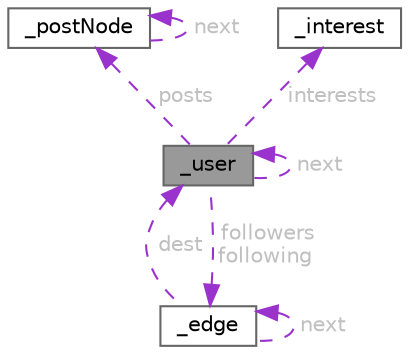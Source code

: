 digraph "_user"
{
 // LATEX_PDF_SIZE
  bgcolor="transparent";
  edge [fontname=Helvetica,fontsize=10,labelfontname=Helvetica,labelfontsize=10];
  node [fontname=Helvetica,fontsize=10,shape=box,height=0.2,width=0.4];
  Node1 [id="Node000001",label="_user",height=0.2,width=0.4,color="gray40", fillcolor="grey60", style="filled", fontcolor="black",tooltip="Estructura que almacena los datos de un usuario."];
  Node2 -> Node1 [id="edge1_Node000001_Node000002",dir="back",color="darkorchid3",style="dashed",tooltip=" ",label=" posts",fontcolor="grey" ];
  Node2 [id="Node000002",label="_postNode",height=0.2,width=0.4,color="gray40", fillcolor="white", style="filled",URL="$da/d98/struct__postNode.html",tooltip="Estructura que define un post (publicación)"];
  Node2 -> Node2 [id="edge2_Node000002_Node000002",dir="back",color="darkorchid3",style="dashed",tooltip=" ",label=" next",fontcolor="grey" ];
  Node3 -> Node1 [id="edge3_Node000001_Node000003",dir="back",color="darkorchid3",style="dashed",tooltip=" ",label=" followers\nfollowing",fontcolor="grey" ];
  Node3 [id="Node000003",label="_edge",height=0.2,width=0.4,color="gray40", fillcolor="white", style="filled",URL="$dd/d44/struct__edge.html",tooltip="Estructura que representa una lista de arista de un usuario perteneciente al grafo."];
  Node1 -> Node3 [id="edge4_Node000003_Node000001",dir="back",color="darkorchid3",style="dashed",tooltip=" ",label=" dest",fontcolor="grey" ];
  Node3 -> Node3 [id="edge5_Node000003_Node000003",dir="back",color="darkorchid3",style="dashed",tooltip=" ",label=" next",fontcolor="grey" ];
  Node1 -> Node1 [id="edge6_Node000001_Node000001",dir="back",color="darkorchid3",style="dashed",tooltip=" ",label=" next",fontcolor="grey" ];
  Node4 -> Node1 [id="edge7_Node000001_Node000004",dir="back",color="darkorchid3",style="dashed",tooltip=" ",label=" interests",fontcolor="grey" ];
  Node4 [id="Node000004",label="_interest",height=0.2,width=0.4,color="gray40", fillcolor="white", style="filled",URL="$d8/d57/struct__interest.html",tooltip="Estructura que almacena un interes."];
}
